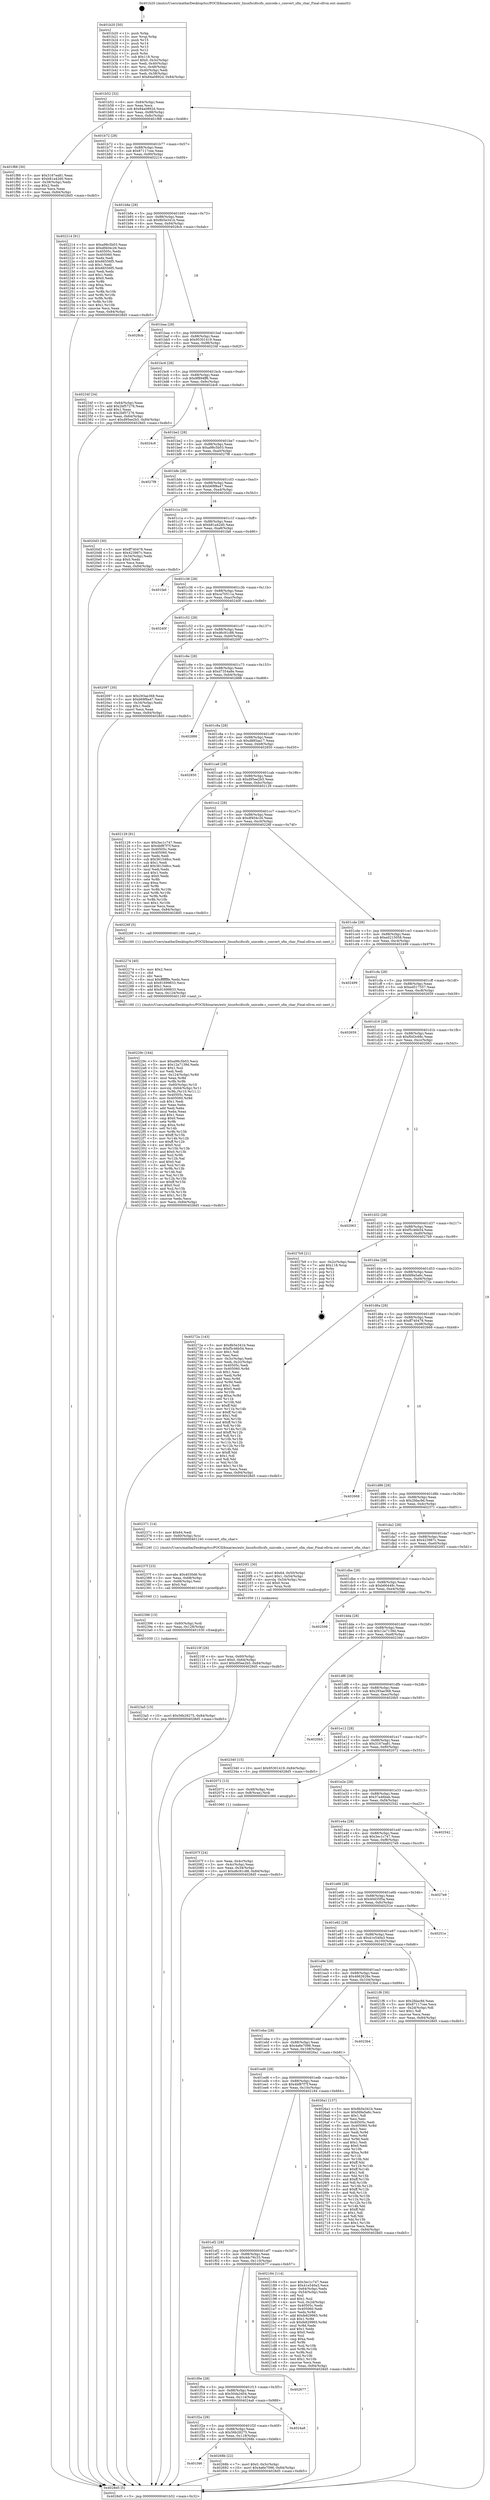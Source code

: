 digraph "0x401b20" {
  label = "0x401b20 (/mnt/c/Users/mathe/Desktop/tcc/POCII/binaries/extr_linuxfscifscifs_unicode.c_convert_sfm_char_Final-ollvm.out::main(0))"
  labelloc = "t"
  node[shape=record]

  Entry [label="",width=0.3,height=0.3,shape=circle,fillcolor=black,style=filled]
  "0x401b52" [label="{
     0x401b52 [32]\l
     | [instrs]\l
     &nbsp;&nbsp;0x401b52 \<+6\>: mov -0x84(%rbp),%eax\l
     &nbsp;&nbsp;0x401b58 \<+2\>: mov %eax,%ecx\l
     &nbsp;&nbsp;0x401b5a \<+6\>: sub $0x84a0892d,%ecx\l
     &nbsp;&nbsp;0x401b60 \<+6\>: mov %eax,-0x88(%rbp)\l
     &nbsp;&nbsp;0x401b66 \<+6\>: mov %ecx,-0x8c(%rbp)\l
     &nbsp;&nbsp;0x401b6c \<+6\>: je 0000000000401f88 \<main+0x468\>\l
  }"]
  "0x401f88" [label="{
     0x401f88 [30]\l
     | [instrs]\l
     &nbsp;&nbsp;0x401f88 \<+5\>: mov $0x3167ea81,%eax\l
     &nbsp;&nbsp;0x401f8d \<+5\>: mov $0xb81a42d0,%ecx\l
     &nbsp;&nbsp;0x401f92 \<+3\>: mov -0x38(%rbp),%edx\l
     &nbsp;&nbsp;0x401f95 \<+3\>: cmp $0x2,%edx\l
     &nbsp;&nbsp;0x401f98 \<+3\>: cmovne %ecx,%eax\l
     &nbsp;&nbsp;0x401f9b \<+6\>: mov %eax,-0x84(%rbp)\l
     &nbsp;&nbsp;0x401fa1 \<+5\>: jmp 00000000004028d5 \<main+0xdb5\>\l
  }"]
  "0x401b72" [label="{
     0x401b72 [28]\l
     | [instrs]\l
     &nbsp;&nbsp;0x401b72 \<+5\>: jmp 0000000000401b77 \<main+0x57\>\l
     &nbsp;&nbsp;0x401b77 \<+6\>: mov -0x88(%rbp),%eax\l
     &nbsp;&nbsp;0x401b7d \<+5\>: sub $0x87117cee,%eax\l
     &nbsp;&nbsp;0x401b82 \<+6\>: mov %eax,-0x90(%rbp)\l
     &nbsp;&nbsp;0x401b88 \<+6\>: je 0000000000402214 \<main+0x6f4\>\l
  }"]
  "0x4028d5" [label="{
     0x4028d5 [5]\l
     | [instrs]\l
     &nbsp;&nbsp;0x4028d5 \<+5\>: jmp 0000000000401b52 \<main+0x32\>\l
  }"]
  "0x401b20" [label="{
     0x401b20 [50]\l
     | [instrs]\l
     &nbsp;&nbsp;0x401b20 \<+1\>: push %rbp\l
     &nbsp;&nbsp;0x401b21 \<+3\>: mov %rsp,%rbp\l
     &nbsp;&nbsp;0x401b24 \<+2\>: push %r15\l
     &nbsp;&nbsp;0x401b26 \<+2\>: push %r14\l
     &nbsp;&nbsp;0x401b28 \<+2\>: push %r13\l
     &nbsp;&nbsp;0x401b2a \<+2\>: push %r12\l
     &nbsp;&nbsp;0x401b2c \<+1\>: push %rbx\l
     &nbsp;&nbsp;0x401b2d \<+7\>: sub $0x118,%rsp\l
     &nbsp;&nbsp;0x401b34 \<+7\>: movl $0x0,-0x3c(%rbp)\l
     &nbsp;&nbsp;0x401b3b \<+3\>: mov %edi,-0x40(%rbp)\l
     &nbsp;&nbsp;0x401b3e \<+4\>: mov %rsi,-0x48(%rbp)\l
     &nbsp;&nbsp;0x401b42 \<+3\>: mov -0x40(%rbp),%edi\l
     &nbsp;&nbsp;0x401b45 \<+3\>: mov %edi,-0x38(%rbp)\l
     &nbsp;&nbsp;0x401b48 \<+10\>: movl $0x84a0892d,-0x84(%rbp)\l
  }"]
  Exit [label="",width=0.3,height=0.3,shape=circle,fillcolor=black,style=filled,peripheries=2]
  "0x402214" [label="{
     0x402214 [91]\l
     | [instrs]\l
     &nbsp;&nbsp;0x402214 \<+5\>: mov $0xa98c5b03,%eax\l
     &nbsp;&nbsp;0x402219 \<+5\>: mov $0xdf404c26,%ecx\l
     &nbsp;&nbsp;0x40221e \<+7\>: mov 0x40505c,%edx\l
     &nbsp;&nbsp;0x402225 \<+7\>: mov 0x405060,%esi\l
     &nbsp;&nbsp;0x40222c \<+2\>: mov %edx,%edi\l
     &nbsp;&nbsp;0x40222e \<+6\>: add $0x66556f5,%edi\l
     &nbsp;&nbsp;0x402234 \<+3\>: sub $0x1,%edi\l
     &nbsp;&nbsp;0x402237 \<+6\>: sub $0x66556f5,%edi\l
     &nbsp;&nbsp;0x40223d \<+3\>: imul %edi,%edx\l
     &nbsp;&nbsp;0x402240 \<+3\>: and $0x1,%edx\l
     &nbsp;&nbsp;0x402243 \<+3\>: cmp $0x0,%edx\l
     &nbsp;&nbsp;0x402246 \<+4\>: sete %r8b\l
     &nbsp;&nbsp;0x40224a \<+3\>: cmp $0xa,%esi\l
     &nbsp;&nbsp;0x40224d \<+4\>: setl %r9b\l
     &nbsp;&nbsp;0x402251 \<+3\>: mov %r8b,%r10b\l
     &nbsp;&nbsp;0x402254 \<+3\>: and %r9b,%r10b\l
     &nbsp;&nbsp;0x402257 \<+3\>: xor %r9b,%r8b\l
     &nbsp;&nbsp;0x40225a \<+3\>: or %r8b,%r10b\l
     &nbsp;&nbsp;0x40225d \<+4\>: test $0x1,%r10b\l
     &nbsp;&nbsp;0x402261 \<+3\>: cmovne %ecx,%eax\l
     &nbsp;&nbsp;0x402264 \<+6\>: mov %eax,-0x84(%rbp)\l
     &nbsp;&nbsp;0x40226a \<+5\>: jmp 00000000004028d5 \<main+0xdb5\>\l
  }"]
  "0x401b8e" [label="{
     0x401b8e [28]\l
     | [instrs]\l
     &nbsp;&nbsp;0x401b8e \<+5\>: jmp 0000000000401b93 \<main+0x73\>\l
     &nbsp;&nbsp;0x401b93 \<+6\>: mov -0x88(%rbp),%eax\l
     &nbsp;&nbsp;0x401b99 \<+5\>: sub $0x8b5e341b,%eax\l
     &nbsp;&nbsp;0x401b9e \<+6\>: mov %eax,-0x94(%rbp)\l
     &nbsp;&nbsp;0x401ba4 \<+6\>: je 00000000004028cb \<main+0xdab\>\l
  }"]
  "0x401f46" [label="{
     0x401f46\l
  }", style=dashed]
  "0x4028cb" [label="{
     0x4028cb\l
  }", style=dashed]
  "0x401baa" [label="{
     0x401baa [28]\l
     | [instrs]\l
     &nbsp;&nbsp;0x401baa \<+5\>: jmp 0000000000401baf \<main+0x8f\>\l
     &nbsp;&nbsp;0x401baf \<+6\>: mov -0x88(%rbp),%eax\l
     &nbsp;&nbsp;0x401bb5 \<+5\>: sub $0x95301419,%eax\l
     &nbsp;&nbsp;0x401bba \<+6\>: mov %eax,-0x98(%rbp)\l
     &nbsp;&nbsp;0x401bc0 \<+6\>: je 000000000040234f \<main+0x82f\>\l
  }"]
  "0x40268b" [label="{
     0x40268b [22]\l
     | [instrs]\l
     &nbsp;&nbsp;0x40268b \<+7\>: movl $0x0,-0x3c(%rbp)\l
     &nbsp;&nbsp;0x402692 \<+10\>: movl $0x4a6e7096,-0x84(%rbp)\l
     &nbsp;&nbsp;0x40269c \<+5\>: jmp 00000000004028d5 \<main+0xdb5\>\l
  }"]
  "0x40234f" [label="{
     0x40234f [34]\l
     | [instrs]\l
     &nbsp;&nbsp;0x40234f \<+3\>: mov -0x64(%rbp),%eax\l
     &nbsp;&nbsp;0x402352 \<+5\>: add $0x2bf57276,%eax\l
     &nbsp;&nbsp;0x402357 \<+3\>: add $0x1,%eax\l
     &nbsp;&nbsp;0x40235a \<+5\>: sub $0x2bf57276,%eax\l
     &nbsp;&nbsp;0x40235f \<+3\>: mov %eax,-0x64(%rbp)\l
     &nbsp;&nbsp;0x402362 \<+10\>: movl $0xd95ee2b5,-0x84(%rbp)\l
     &nbsp;&nbsp;0x40236c \<+5\>: jmp 00000000004028d5 \<main+0xdb5\>\l
  }"]
  "0x401bc6" [label="{
     0x401bc6 [28]\l
     | [instrs]\l
     &nbsp;&nbsp;0x401bc6 \<+5\>: jmp 0000000000401bcb \<main+0xab\>\l
     &nbsp;&nbsp;0x401bcb \<+6\>: mov -0x88(%rbp),%eax\l
     &nbsp;&nbsp;0x401bd1 \<+5\>: sub $0x9f894ff6,%eax\l
     &nbsp;&nbsp;0x401bd6 \<+6\>: mov %eax,-0x9c(%rbp)\l
     &nbsp;&nbsp;0x401bdc \<+6\>: je 00000000004024c6 \<main+0x9a6\>\l
  }"]
  "0x401f2a" [label="{
     0x401f2a [28]\l
     | [instrs]\l
     &nbsp;&nbsp;0x401f2a \<+5\>: jmp 0000000000401f2f \<main+0x40f\>\l
     &nbsp;&nbsp;0x401f2f \<+6\>: mov -0x88(%rbp),%eax\l
     &nbsp;&nbsp;0x401f35 \<+5\>: sub $0x56b28275,%eax\l
     &nbsp;&nbsp;0x401f3a \<+6\>: mov %eax,-0x118(%rbp)\l
     &nbsp;&nbsp;0x401f40 \<+6\>: je 000000000040268b \<main+0xb6b\>\l
  }"]
  "0x4024c6" [label="{
     0x4024c6\l
  }", style=dashed]
  "0x401be2" [label="{
     0x401be2 [28]\l
     | [instrs]\l
     &nbsp;&nbsp;0x401be2 \<+5\>: jmp 0000000000401be7 \<main+0xc7\>\l
     &nbsp;&nbsp;0x401be7 \<+6\>: mov -0x88(%rbp),%eax\l
     &nbsp;&nbsp;0x401bed \<+5\>: sub $0xa98c5b03,%eax\l
     &nbsp;&nbsp;0x401bf2 \<+6\>: mov %eax,-0xa0(%rbp)\l
     &nbsp;&nbsp;0x401bf8 \<+6\>: je 00000000004027f8 \<main+0xcd8\>\l
  }"]
  "0x4024a8" [label="{
     0x4024a8\l
  }", style=dashed]
  "0x4027f8" [label="{
     0x4027f8\l
  }", style=dashed]
  "0x401bfe" [label="{
     0x401bfe [28]\l
     | [instrs]\l
     &nbsp;&nbsp;0x401bfe \<+5\>: jmp 0000000000401c03 \<main+0xe3\>\l
     &nbsp;&nbsp;0x401c03 \<+6\>: mov -0x88(%rbp),%eax\l
     &nbsp;&nbsp;0x401c09 \<+5\>: sub $0xb69f8a47,%eax\l
     &nbsp;&nbsp;0x401c0e \<+6\>: mov %eax,-0xa4(%rbp)\l
     &nbsp;&nbsp;0x401c14 \<+6\>: je 00000000004020d3 \<main+0x5b3\>\l
  }"]
  "0x401f0e" [label="{
     0x401f0e [28]\l
     | [instrs]\l
     &nbsp;&nbsp;0x401f0e \<+5\>: jmp 0000000000401f13 \<main+0x3f3\>\l
     &nbsp;&nbsp;0x401f13 \<+6\>: mov -0x88(%rbp),%eax\l
     &nbsp;&nbsp;0x401f19 \<+5\>: sub $0x50da3404,%eax\l
     &nbsp;&nbsp;0x401f1e \<+6\>: mov %eax,-0x114(%rbp)\l
     &nbsp;&nbsp;0x401f24 \<+6\>: je 00000000004024a8 \<main+0x988\>\l
  }"]
  "0x4020d3" [label="{
     0x4020d3 [30]\l
     | [instrs]\l
     &nbsp;&nbsp;0x4020d3 \<+5\>: mov $0xff740478,%eax\l
     &nbsp;&nbsp;0x4020d8 \<+5\>: mov $0x423987c,%ecx\l
     &nbsp;&nbsp;0x4020dd \<+3\>: mov -0x34(%rbp),%edx\l
     &nbsp;&nbsp;0x4020e0 \<+3\>: cmp $0x0,%edx\l
     &nbsp;&nbsp;0x4020e3 \<+3\>: cmove %ecx,%eax\l
     &nbsp;&nbsp;0x4020e6 \<+6\>: mov %eax,-0x84(%rbp)\l
     &nbsp;&nbsp;0x4020ec \<+5\>: jmp 00000000004028d5 \<main+0xdb5\>\l
  }"]
  "0x401c1a" [label="{
     0x401c1a [28]\l
     | [instrs]\l
     &nbsp;&nbsp;0x401c1a \<+5\>: jmp 0000000000401c1f \<main+0xff\>\l
     &nbsp;&nbsp;0x401c1f \<+6\>: mov -0x88(%rbp),%eax\l
     &nbsp;&nbsp;0x401c25 \<+5\>: sub $0xb81a42d0,%eax\l
     &nbsp;&nbsp;0x401c2a \<+6\>: mov %eax,-0xa8(%rbp)\l
     &nbsp;&nbsp;0x401c30 \<+6\>: je 0000000000401fa6 \<main+0x486\>\l
  }"]
  "0x402677" [label="{
     0x402677\l
  }", style=dashed]
  "0x401fa6" [label="{
     0x401fa6\l
  }", style=dashed]
  "0x401c36" [label="{
     0x401c36 [28]\l
     | [instrs]\l
     &nbsp;&nbsp;0x401c36 \<+5\>: jmp 0000000000401c3b \<main+0x11b\>\l
     &nbsp;&nbsp;0x401c3b \<+6\>: mov -0x88(%rbp),%eax\l
     &nbsp;&nbsp;0x401c41 \<+5\>: sub $0xca70511a,%eax\l
     &nbsp;&nbsp;0x401c46 \<+6\>: mov %eax,-0xac(%rbp)\l
     &nbsp;&nbsp;0x401c4c \<+6\>: je 000000000040240f \<main+0x8ef\>\l
  }"]
  "0x4023a5" [label="{
     0x4023a5 [15]\l
     | [instrs]\l
     &nbsp;&nbsp;0x4023a5 \<+10\>: movl $0x56b28275,-0x84(%rbp)\l
     &nbsp;&nbsp;0x4023af \<+5\>: jmp 00000000004028d5 \<main+0xdb5\>\l
  }"]
  "0x40240f" [label="{
     0x40240f\l
  }", style=dashed]
  "0x401c52" [label="{
     0x401c52 [28]\l
     | [instrs]\l
     &nbsp;&nbsp;0x401c52 \<+5\>: jmp 0000000000401c57 \<main+0x137\>\l
     &nbsp;&nbsp;0x401c57 \<+6\>: mov -0x88(%rbp),%eax\l
     &nbsp;&nbsp;0x401c5d \<+5\>: sub $0xd6c91c88,%eax\l
     &nbsp;&nbsp;0x401c62 \<+6\>: mov %eax,-0xb0(%rbp)\l
     &nbsp;&nbsp;0x401c68 \<+6\>: je 0000000000402097 \<main+0x577\>\l
  }"]
  "0x402396" [label="{
     0x402396 [15]\l
     | [instrs]\l
     &nbsp;&nbsp;0x402396 \<+4\>: mov -0x60(%rbp),%rdi\l
     &nbsp;&nbsp;0x40239a \<+6\>: mov %eax,-0x128(%rbp)\l
     &nbsp;&nbsp;0x4023a0 \<+5\>: call 0000000000401030 \<free@plt\>\l
     | [calls]\l
     &nbsp;&nbsp;0x401030 \{1\} (unknown)\l
  }"]
  "0x402097" [label="{
     0x402097 [30]\l
     | [instrs]\l
     &nbsp;&nbsp;0x402097 \<+5\>: mov $0x293ae368,%eax\l
     &nbsp;&nbsp;0x40209c \<+5\>: mov $0xb69f8a47,%ecx\l
     &nbsp;&nbsp;0x4020a1 \<+3\>: mov -0x34(%rbp),%edx\l
     &nbsp;&nbsp;0x4020a4 \<+3\>: cmp $0x1,%edx\l
     &nbsp;&nbsp;0x4020a7 \<+3\>: cmovl %ecx,%eax\l
     &nbsp;&nbsp;0x4020aa \<+6\>: mov %eax,-0x84(%rbp)\l
     &nbsp;&nbsp;0x4020b0 \<+5\>: jmp 00000000004028d5 \<main+0xdb5\>\l
  }"]
  "0x401c6e" [label="{
     0x401c6e [28]\l
     | [instrs]\l
     &nbsp;&nbsp;0x401c6e \<+5\>: jmp 0000000000401c73 \<main+0x153\>\l
     &nbsp;&nbsp;0x401c73 \<+6\>: mov -0x88(%rbp),%eax\l
     &nbsp;&nbsp;0x401c79 \<+5\>: sub $0xd7354a8e,%eax\l
     &nbsp;&nbsp;0x401c7e \<+6\>: mov %eax,-0xb4(%rbp)\l
     &nbsp;&nbsp;0x401c84 \<+6\>: je 0000000000402888 \<main+0xd68\>\l
  }"]
  "0x40237f" [label="{
     0x40237f [23]\l
     | [instrs]\l
     &nbsp;&nbsp;0x40237f \<+10\>: movabs $0x4030d6,%rdi\l
     &nbsp;&nbsp;0x402389 \<+3\>: mov %eax,-0x68(%rbp)\l
     &nbsp;&nbsp;0x40238c \<+3\>: mov -0x68(%rbp),%esi\l
     &nbsp;&nbsp;0x40238f \<+2\>: mov $0x0,%al\l
     &nbsp;&nbsp;0x402391 \<+5\>: call 0000000000401040 \<printf@plt\>\l
     | [calls]\l
     &nbsp;&nbsp;0x401040 \{1\} (unknown)\l
  }"]
  "0x402888" [label="{
     0x402888\l
  }", style=dashed]
  "0x401c8a" [label="{
     0x401c8a [28]\l
     | [instrs]\l
     &nbsp;&nbsp;0x401c8a \<+5\>: jmp 0000000000401c8f \<main+0x16f\>\l
     &nbsp;&nbsp;0x401c8f \<+6\>: mov -0x88(%rbp),%eax\l
     &nbsp;&nbsp;0x401c95 \<+5\>: sub $0xd885aa17,%eax\l
     &nbsp;&nbsp;0x401c9a \<+6\>: mov %eax,-0xb8(%rbp)\l
     &nbsp;&nbsp;0x401ca0 \<+6\>: je 0000000000402850 \<main+0xd30\>\l
  }"]
  "0x40229c" [label="{
     0x40229c [164]\l
     | [instrs]\l
     &nbsp;&nbsp;0x40229c \<+5\>: mov $0xa98c5b03,%ecx\l
     &nbsp;&nbsp;0x4022a1 \<+5\>: mov $0x12a7139d,%edx\l
     &nbsp;&nbsp;0x4022a6 \<+3\>: mov $0x1,%sil\l
     &nbsp;&nbsp;0x4022a9 \<+2\>: xor %edi,%edi\l
     &nbsp;&nbsp;0x4022ab \<+7\>: mov -0x124(%rbp),%r8d\l
     &nbsp;&nbsp;0x4022b2 \<+4\>: imul %eax,%r8d\l
     &nbsp;&nbsp;0x4022b6 \<+3\>: mov %r8b,%r9b\l
     &nbsp;&nbsp;0x4022b9 \<+4\>: mov -0x60(%rbp),%r10\l
     &nbsp;&nbsp;0x4022bd \<+4\>: movslq -0x64(%rbp),%r11\l
     &nbsp;&nbsp;0x4022c1 \<+4\>: mov %r9b,(%r10,%r11,1)\l
     &nbsp;&nbsp;0x4022c5 \<+7\>: mov 0x40505c,%eax\l
     &nbsp;&nbsp;0x4022cc \<+8\>: mov 0x405060,%r8d\l
     &nbsp;&nbsp;0x4022d4 \<+3\>: sub $0x1,%edi\l
     &nbsp;&nbsp;0x4022d7 \<+2\>: mov %eax,%ebx\l
     &nbsp;&nbsp;0x4022d9 \<+2\>: add %edi,%ebx\l
     &nbsp;&nbsp;0x4022db \<+3\>: imul %ebx,%eax\l
     &nbsp;&nbsp;0x4022de \<+3\>: and $0x1,%eax\l
     &nbsp;&nbsp;0x4022e1 \<+3\>: cmp $0x0,%eax\l
     &nbsp;&nbsp;0x4022e4 \<+4\>: sete %r9b\l
     &nbsp;&nbsp;0x4022e8 \<+4\>: cmp $0xa,%r8d\l
     &nbsp;&nbsp;0x4022ec \<+4\>: setl %r14b\l
     &nbsp;&nbsp;0x4022f0 \<+3\>: mov %r9b,%r15b\l
     &nbsp;&nbsp;0x4022f3 \<+4\>: xor $0xff,%r15b\l
     &nbsp;&nbsp;0x4022f7 \<+3\>: mov %r14b,%r12b\l
     &nbsp;&nbsp;0x4022fa \<+4\>: xor $0xff,%r12b\l
     &nbsp;&nbsp;0x4022fe \<+4\>: xor $0x0,%sil\l
     &nbsp;&nbsp;0x402302 \<+3\>: mov %r15b,%r13b\l
     &nbsp;&nbsp;0x402305 \<+4\>: and $0x0,%r13b\l
     &nbsp;&nbsp;0x402309 \<+3\>: and %sil,%r9b\l
     &nbsp;&nbsp;0x40230c \<+3\>: mov %r12b,%al\l
     &nbsp;&nbsp;0x40230f \<+2\>: and $0x0,%al\l
     &nbsp;&nbsp;0x402311 \<+3\>: and %sil,%r14b\l
     &nbsp;&nbsp;0x402314 \<+3\>: or %r9b,%r13b\l
     &nbsp;&nbsp;0x402317 \<+3\>: or %r14b,%al\l
     &nbsp;&nbsp;0x40231a \<+3\>: xor %al,%r13b\l
     &nbsp;&nbsp;0x40231d \<+3\>: or %r12b,%r15b\l
     &nbsp;&nbsp;0x402320 \<+4\>: xor $0xff,%r15b\l
     &nbsp;&nbsp;0x402324 \<+4\>: or $0x0,%sil\l
     &nbsp;&nbsp;0x402328 \<+3\>: and %sil,%r15b\l
     &nbsp;&nbsp;0x40232b \<+3\>: or %r15b,%r13b\l
     &nbsp;&nbsp;0x40232e \<+4\>: test $0x1,%r13b\l
     &nbsp;&nbsp;0x402332 \<+3\>: cmovne %edx,%ecx\l
     &nbsp;&nbsp;0x402335 \<+6\>: mov %ecx,-0x84(%rbp)\l
     &nbsp;&nbsp;0x40233b \<+5\>: jmp 00000000004028d5 \<main+0xdb5\>\l
  }"]
  "0x402850" [label="{
     0x402850\l
  }", style=dashed]
  "0x401ca6" [label="{
     0x401ca6 [28]\l
     | [instrs]\l
     &nbsp;&nbsp;0x401ca6 \<+5\>: jmp 0000000000401cab \<main+0x18b\>\l
     &nbsp;&nbsp;0x401cab \<+6\>: mov -0x88(%rbp),%eax\l
     &nbsp;&nbsp;0x401cb1 \<+5\>: sub $0xd95ee2b5,%eax\l
     &nbsp;&nbsp;0x401cb6 \<+6\>: mov %eax,-0xbc(%rbp)\l
     &nbsp;&nbsp;0x401cbc \<+6\>: je 0000000000402129 \<main+0x609\>\l
  }"]
  "0x402274" [label="{
     0x402274 [40]\l
     | [instrs]\l
     &nbsp;&nbsp;0x402274 \<+5\>: mov $0x2,%ecx\l
     &nbsp;&nbsp;0x402279 \<+1\>: cltd\l
     &nbsp;&nbsp;0x40227a \<+2\>: idiv %ecx\l
     &nbsp;&nbsp;0x40227c \<+6\>: imul $0xfffffffe,%edx,%ecx\l
     &nbsp;&nbsp;0x402282 \<+6\>: sub $0x91699833,%ecx\l
     &nbsp;&nbsp;0x402288 \<+3\>: add $0x1,%ecx\l
     &nbsp;&nbsp;0x40228b \<+6\>: add $0x91699833,%ecx\l
     &nbsp;&nbsp;0x402291 \<+6\>: mov %ecx,-0x124(%rbp)\l
     &nbsp;&nbsp;0x402297 \<+5\>: call 0000000000401160 \<next_i\>\l
     | [calls]\l
     &nbsp;&nbsp;0x401160 \{1\} (/mnt/c/Users/mathe/Desktop/tcc/POCII/binaries/extr_linuxfscifscifs_unicode.c_convert_sfm_char_Final-ollvm.out::next_i)\l
  }"]
  "0x402129" [label="{
     0x402129 [91]\l
     | [instrs]\l
     &nbsp;&nbsp;0x402129 \<+5\>: mov $0x3ec1c747,%eax\l
     &nbsp;&nbsp;0x40212e \<+5\>: mov $0x4bf87f7f,%ecx\l
     &nbsp;&nbsp;0x402133 \<+7\>: mov 0x40505c,%edx\l
     &nbsp;&nbsp;0x40213a \<+7\>: mov 0x405060,%esi\l
     &nbsp;&nbsp;0x402141 \<+2\>: mov %edx,%edi\l
     &nbsp;&nbsp;0x402143 \<+6\>: sub $0x361548cc,%edi\l
     &nbsp;&nbsp;0x402149 \<+3\>: sub $0x1,%edi\l
     &nbsp;&nbsp;0x40214c \<+6\>: add $0x361548cc,%edi\l
     &nbsp;&nbsp;0x402152 \<+3\>: imul %edi,%edx\l
     &nbsp;&nbsp;0x402155 \<+3\>: and $0x1,%edx\l
     &nbsp;&nbsp;0x402158 \<+3\>: cmp $0x0,%edx\l
     &nbsp;&nbsp;0x40215b \<+4\>: sete %r8b\l
     &nbsp;&nbsp;0x40215f \<+3\>: cmp $0xa,%esi\l
     &nbsp;&nbsp;0x402162 \<+4\>: setl %r9b\l
     &nbsp;&nbsp;0x402166 \<+3\>: mov %r8b,%r10b\l
     &nbsp;&nbsp;0x402169 \<+3\>: and %r9b,%r10b\l
     &nbsp;&nbsp;0x40216c \<+3\>: xor %r9b,%r8b\l
     &nbsp;&nbsp;0x40216f \<+3\>: or %r8b,%r10b\l
     &nbsp;&nbsp;0x402172 \<+4\>: test $0x1,%r10b\l
     &nbsp;&nbsp;0x402176 \<+3\>: cmovne %ecx,%eax\l
     &nbsp;&nbsp;0x402179 \<+6\>: mov %eax,-0x84(%rbp)\l
     &nbsp;&nbsp;0x40217f \<+5\>: jmp 00000000004028d5 \<main+0xdb5\>\l
  }"]
  "0x401cc2" [label="{
     0x401cc2 [28]\l
     | [instrs]\l
     &nbsp;&nbsp;0x401cc2 \<+5\>: jmp 0000000000401cc7 \<main+0x1a7\>\l
     &nbsp;&nbsp;0x401cc7 \<+6\>: mov -0x88(%rbp),%eax\l
     &nbsp;&nbsp;0x401ccd \<+5\>: sub $0xdf404c26,%eax\l
     &nbsp;&nbsp;0x401cd2 \<+6\>: mov %eax,-0xc0(%rbp)\l
     &nbsp;&nbsp;0x401cd8 \<+6\>: je 000000000040226f \<main+0x74f\>\l
  }"]
  "0x401ef2" [label="{
     0x401ef2 [28]\l
     | [instrs]\l
     &nbsp;&nbsp;0x401ef2 \<+5\>: jmp 0000000000401ef7 \<main+0x3d7\>\l
     &nbsp;&nbsp;0x401ef7 \<+6\>: mov -0x88(%rbp),%eax\l
     &nbsp;&nbsp;0x401efd \<+5\>: sub $0x4dc76c33,%eax\l
     &nbsp;&nbsp;0x401f02 \<+6\>: mov %eax,-0x110(%rbp)\l
     &nbsp;&nbsp;0x401f08 \<+6\>: je 0000000000402677 \<main+0xb57\>\l
  }"]
  "0x40226f" [label="{
     0x40226f [5]\l
     | [instrs]\l
     &nbsp;&nbsp;0x40226f \<+5\>: call 0000000000401160 \<next_i\>\l
     | [calls]\l
     &nbsp;&nbsp;0x401160 \{1\} (/mnt/c/Users/mathe/Desktop/tcc/POCII/binaries/extr_linuxfscifscifs_unicode.c_convert_sfm_char_Final-ollvm.out::next_i)\l
  }"]
  "0x401cde" [label="{
     0x401cde [28]\l
     | [instrs]\l
     &nbsp;&nbsp;0x401cde \<+5\>: jmp 0000000000401ce3 \<main+0x1c3\>\l
     &nbsp;&nbsp;0x401ce3 \<+6\>: mov -0x88(%rbp),%eax\l
     &nbsp;&nbsp;0x401ce9 \<+5\>: sub $0xe0215058,%eax\l
     &nbsp;&nbsp;0x401cee \<+6\>: mov %eax,-0xc4(%rbp)\l
     &nbsp;&nbsp;0x401cf4 \<+6\>: je 0000000000402499 \<main+0x979\>\l
  }"]
  "0x402184" [label="{
     0x402184 [114]\l
     | [instrs]\l
     &nbsp;&nbsp;0x402184 \<+5\>: mov $0x3ec1c747,%eax\l
     &nbsp;&nbsp;0x402189 \<+5\>: mov $0x41e540a3,%ecx\l
     &nbsp;&nbsp;0x40218e \<+3\>: mov -0x64(%rbp),%edx\l
     &nbsp;&nbsp;0x402191 \<+3\>: cmp -0x54(%rbp),%edx\l
     &nbsp;&nbsp;0x402194 \<+4\>: setl %sil\l
     &nbsp;&nbsp;0x402198 \<+4\>: and $0x1,%sil\l
     &nbsp;&nbsp;0x40219c \<+4\>: mov %sil,-0x2d(%rbp)\l
     &nbsp;&nbsp;0x4021a0 \<+7\>: mov 0x40505c,%edx\l
     &nbsp;&nbsp;0x4021a7 \<+7\>: mov 0x405060,%edi\l
     &nbsp;&nbsp;0x4021ae \<+3\>: mov %edx,%r8d\l
     &nbsp;&nbsp;0x4021b1 \<+7\>: add $0xfe829965,%r8d\l
     &nbsp;&nbsp;0x4021b8 \<+4\>: sub $0x1,%r8d\l
     &nbsp;&nbsp;0x4021bc \<+7\>: sub $0xfe829965,%r8d\l
     &nbsp;&nbsp;0x4021c3 \<+4\>: imul %r8d,%edx\l
     &nbsp;&nbsp;0x4021c7 \<+3\>: and $0x1,%edx\l
     &nbsp;&nbsp;0x4021ca \<+3\>: cmp $0x0,%edx\l
     &nbsp;&nbsp;0x4021cd \<+4\>: sete %sil\l
     &nbsp;&nbsp;0x4021d1 \<+3\>: cmp $0xa,%edi\l
     &nbsp;&nbsp;0x4021d4 \<+4\>: setl %r9b\l
     &nbsp;&nbsp;0x4021d8 \<+3\>: mov %sil,%r10b\l
     &nbsp;&nbsp;0x4021db \<+3\>: and %r9b,%r10b\l
     &nbsp;&nbsp;0x4021de \<+3\>: xor %r9b,%sil\l
     &nbsp;&nbsp;0x4021e1 \<+3\>: or %sil,%r10b\l
     &nbsp;&nbsp;0x4021e4 \<+4\>: test $0x1,%r10b\l
     &nbsp;&nbsp;0x4021e8 \<+3\>: cmovne %ecx,%eax\l
     &nbsp;&nbsp;0x4021eb \<+6\>: mov %eax,-0x84(%rbp)\l
     &nbsp;&nbsp;0x4021f1 \<+5\>: jmp 00000000004028d5 \<main+0xdb5\>\l
  }"]
  "0x402499" [label="{
     0x402499\l
  }", style=dashed]
  "0x401cfa" [label="{
     0x401cfa [28]\l
     | [instrs]\l
     &nbsp;&nbsp;0x401cfa \<+5\>: jmp 0000000000401cff \<main+0x1df\>\l
     &nbsp;&nbsp;0x401cff \<+6\>: mov -0x88(%rbp),%eax\l
     &nbsp;&nbsp;0x401d05 \<+5\>: sub $0xed517557,%eax\l
     &nbsp;&nbsp;0x401d0a \<+6\>: mov %eax,-0xc8(%rbp)\l
     &nbsp;&nbsp;0x401d10 \<+6\>: je 0000000000402659 \<main+0xb39\>\l
  }"]
  "0x401ed6" [label="{
     0x401ed6 [28]\l
     | [instrs]\l
     &nbsp;&nbsp;0x401ed6 \<+5\>: jmp 0000000000401edb \<main+0x3bb\>\l
     &nbsp;&nbsp;0x401edb \<+6\>: mov -0x88(%rbp),%eax\l
     &nbsp;&nbsp;0x401ee1 \<+5\>: sub $0x4bf87f7f,%eax\l
     &nbsp;&nbsp;0x401ee6 \<+6\>: mov %eax,-0x10c(%rbp)\l
     &nbsp;&nbsp;0x401eec \<+6\>: je 0000000000402184 \<main+0x664\>\l
  }"]
  "0x402659" [label="{
     0x402659\l
  }", style=dashed]
  "0x401d16" [label="{
     0x401d16 [28]\l
     | [instrs]\l
     &nbsp;&nbsp;0x401d16 \<+5\>: jmp 0000000000401d1b \<main+0x1fb\>\l
     &nbsp;&nbsp;0x401d1b \<+6\>: mov -0x88(%rbp),%eax\l
     &nbsp;&nbsp;0x401d21 \<+5\>: sub $0xf0d3c68c,%eax\l
     &nbsp;&nbsp;0x401d26 \<+6\>: mov %eax,-0xcc(%rbp)\l
     &nbsp;&nbsp;0x401d2c \<+6\>: je 0000000000402063 \<main+0x543\>\l
  }"]
  "0x4026a1" [label="{
     0x4026a1 [137]\l
     | [instrs]\l
     &nbsp;&nbsp;0x4026a1 \<+5\>: mov $0x8b5e341b,%eax\l
     &nbsp;&nbsp;0x4026a6 \<+5\>: mov $0xfd9a5a6c,%ecx\l
     &nbsp;&nbsp;0x4026ab \<+2\>: mov $0x1,%dl\l
     &nbsp;&nbsp;0x4026ad \<+2\>: xor %esi,%esi\l
     &nbsp;&nbsp;0x4026af \<+7\>: mov 0x40505c,%edi\l
     &nbsp;&nbsp;0x4026b6 \<+8\>: mov 0x405060,%r8d\l
     &nbsp;&nbsp;0x4026be \<+3\>: sub $0x1,%esi\l
     &nbsp;&nbsp;0x4026c1 \<+3\>: mov %edi,%r9d\l
     &nbsp;&nbsp;0x4026c4 \<+3\>: add %esi,%r9d\l
     &nbsp;&nbsp;0x4026c7 \<+4\>: imul %r9d,%edi\l
     &nbsp;&nbsp;0x4026cb \<+3\>: and $0x1,%edi\l
     &nbsp;&nbsp;0x4026ce \<+3\>: cmp $0x0,%edi\l
     &nbsp;&nbsp;0x4026d1 \<+4\>: sete %r10b\l
     &nbsp;&nbsp;0x4026d5 \<+4\>: cmp $0xa,%r8d\l
     &nbsp;&nbsp;0x4026d9 \<+4\>: setl %r11b\l
     &nbsp;&nbsp;0x4026dd \<+3\>: mov %r10b,%bl\l
     &nbsp;&nbsp;0x4026e0 \<+3\>: xor $0xff,%bl\l
     &nbsp;&nbsp;0x4026e3 \<+3\>: mov %r11b,%r14b\l
     &nbsp;&nbsp;0x4026e6 \<+4\>: xor $0xff,%r14b\l
     &nbsp;&nbsp;0x4026ea \<+3\>: xor $0x1,%dl\l
     &nbsp;&nbsp;0x4026ed \<+3\>: mov %bl,%r15b\l
     &nbsp;&nbsp;0x4026f0 \<+4\>: and $0xff,%r15b\l
     &nbsp;&nbsp;0x4026f4 \<+3\>: and %dl,%r10b\l
     &nbsp;&nbsp;0x4026f7 \<+3\>: mov %r14b,%r12b\l
     &nbsp;&nbsp;0x4026fa \<+4\>: and $0xff,%r12b\l
     &nbsp;&nbsp;0x4026fe \<+3\>: and %dl,%r11b\l
     &nbsp;&nbsp;0x402701 \<+3\>: or %r10b,%r15b\l
     &nbsp;&nbsp;0x402704 \<+3\>: or %r11b,%r12b\l
     &nbsp;&nbsp;0x402707 \<+3\>: xor %r12b,%r15b\l
     &nbsp;&nbsp;0x40270a \<+3\>: or %r14b,%bl\l
     &nbsp;&nbsp;0x40270d \<+3\>: xor $0xff,%bl\l
     &nbsp;&nbsp;0x402710 \<+3\>: or $0x1,%dl\l
     &nbsp;&nbsp;0x402713 \<+2\>: and %dl,%bl\l
     &nbsp;&nbsp;0x402715 \<+3\>: or %bl,%r15b\l
     &nbsp;&nbsp;0x402718 \<+4\>: test $0x1,%r15b\l
     &nbsp;&nbsp;0x40271c \<+3\>: cmovne %ecx,%eax\l
     &nbsp;&nbsp;0x40271f \<+6\>: mov %eax,-0x84(%rbp)\l
     &nbsp;&nbsp;0x402725 \<+5\>: jmp 00000000004028d5 \<main+0xdb5\>\l
  }"]
  "0x402063" [label="{
     0x402063\l
  }", style=dashed]
  "0x401d32" [label="{
     0x401d32 [28]\l
     | [instrs]\l
     &nbsp;&nbsp;0x401d32 \<+5\>: jmp 0000000000401d37 \<main+0x217\>\l
     &nbsp;&nbsp;0x401d37 \<+6\>: mov -0x88(%rbp),%eax\l
     &nbsp;&nbsp;0x401d3d \<+5\>: sub $0xf5c46b54,%eax\l
     &nbsp;&nbsp;0x401d42 \<+6\>: mov %eax,-0xd0(%rbp)\l
     &nbsp;&nbsp;0x401d48 \<+6\>: je 00000000004027b9 \<main+0xc99\>\l
  }"]
  "0x401eba" [label="{
     0x401eba [28]\l
     | [instrs]\l
     &nbsp;&nbsp;0x401eba \<+5\>: jmp 0000000000401ebf \<main+0x39f\>\l
     &nbsp;&nbsp;0x401ebf \<+6\>: mov -0x88(%rbp),%eax\l
     &nbsp;&nbsp;0x401ec5 \<+5\>: sub $0x4a6e7096,%eax\l
     &nbsp;&nbsp;0x401eca \<+6\>: mov %eax,-0x108(%rbp)\l
     &nbsp;&nbsp;0x401ed0 \<+6\>: je 00000000004026a1 \<main+0xb81\>\l
  }"]
  "0x4027b9" [label="{
     0x4027b9 [21]\l
     | [instrs]\l
     &nbsp;&nbsp;0x4027b9 \<+3\>: mov -0x2c(%rbp),%eax\l
     &nbsp;&nbsp;0x4027bc \<+7\>: add $0x118,%rsp\l
     &nbsp;&nbsp;0x4027c3 \<+1\>: pop %rbx\l
     &nbsp;&nbsp;0x4027c4 \<+2\>: pop %r12\l
     &nbsp;&nbsp;0x4027c6 \<+2\>: pop %r13\l
     &nbsp;&nbsp;0x4027c8 \<+2\>: pop %r14\l
     &nbsp;&nbsp;0x4027ca \<+2\>: pop %r15\l
     &nbsp;&nbsp;0x4027cc \<+1\>: pop %rbp\l
     &nbsp;&nbsp;0x4027cd \<+1\>: ret\l
  }"]
  "0x401d4e" [label="{
     0x401d4e [28]\l
     | [instrs]\l
     &nbsp;&nbsp;0x401d4e \<+5\>: jmp 0000000000401d53 \<main+0x233\>\l
     &nbsp;&nbsp;0x401d53 \<+6\>: mov -0x88(%rbp),%eax\l
     &nbsp;&nbsp;0x401d59 \<+5\>: sub $0xfd9a5a6c,%eax\l
     &nbsp;&nbsp;0x401d5e \<+6\>: mov %eax,-0xd4(%rbp)\l
     &nbsp;&nbsp;0x401d64 \<+6\>: je 000000000040272a \<main+0xc0a\>\l
  }"]
  "0x4023b4" [label="{
     0x4023b4\l
  }", style=dashed]
  "0x40272a" [label="{
     0x40272a [143]\l
     | [instrs]\l
     &nbsp;&nbsp;0x40272a \<+5\>: mov $0x8b5e341b,%eax\l
     &nbsp;&nbsp;0x40272f \<+5\>: mov $0xf5c46b54,%ecx\l
     &nbsp;&nbsp;0x402734 \<+2\>: mov $0x1,%dl\l
     &nbsp;&nbsp;0x402736 \<+2\>: xor %esi,%esi\l
     &nbsp;&nbsp;0x402738 \<+3\>: mov -0x3c(%rbp),%edi\l
     &nbsp;&nbsp;0x40273b \<+3\>: mov %edi,-0x2c(%rbp)\l
     &nbsp;&nbsp;0x40273e \<+7\>: mov 0x40505c,%edi\l
     &nbsp;&nbsp;0x402745 \<+8\>: mov 0x405060,%r8d\l
     &nbsp;&nbsp;0x40274d \<+3\>: sub $0x1,%esi\l
     &nbsp;&nbsp;0x402750 \<+3\>: mov %edi,%r9d\l
     &nbsp;&nbsp;0x402753 \<+3\>: add %esi,%r9d\l
     &nbsp;&nbsp;0x402756 \<+4\>: imul %r9d,%edi\l
     &nbsp;&nbsp;0x40275a \<+3\>: and $0x1,%edi\l
     &nbsp;&nbsp;0x40275d \<+3\>: cmp $0x0,%edi\l
     &nbsp;&nbsp;0x402760 \<+4\>: sete %r10b\l
     &nbsp;&nbsp;0x402764 \<+4\>: cmp $0xa,%r8d\l
     &nbsp;&nbsp;0x402768 \<+4\>: setl %r11b\l
     &nbsp;&nbsp;0x40276c \<+3\>: mov %r10b,%bl\l
     &nbsp;&nbsp;0x40276f \<+3\>: xor $0xff,%bl\l
     &nbsp;&nbsp;0x402772 \<+3\>: mov %r11b,%r14b\l
     &nbsp;&nbsp;0x402775 \<+4\>: xor $0xff,%r14b\l
     &nbsp;&nbsp;0x402779 \<+3\>: xor $0x1,%dl\l
     &nbsp;&nbsp;0x40277c \<+3\>: mov %bl,%r15b\l
     &nbsp;&nbsp;0x40277f \<+4\>: and $0xff,%r15b\l
     &nbsp;&nbsp;0x402783 \<+3\>: and %dl,%r10b\l
     &nbsp;&nbsp;0x402786 \<+3\>: mov %r14b,%r12b\l
     &nbsp;&nbsp;0x402789 \<+4\>: and $0xff,%r12b\l
     &nbsp;&nbsp;0x40278d \<+3\>: and %dl,%r11b\l
     &nbsp;&nbsp;0x402790 \<+3\>: or %r10b,%r15b\l
     &nbsp;&nbsp;0x402793 \<+3\>: or %r11b,%r12b\l
     &nbsp;&nbsp;0x402796 \<+3\>: xor %r12b,%r15b\l
     &nbsp;&nbsp;0x402799 \<+3\>: or %r14b,%bl\l
     &nbsp;&nbsp;0x40279c \<+3\>: xor $0xff,%bl\l
     &nbsp;&nbsp;0x40279f \<+3\>: or $0x1,%dl\l
     &nbsp;&nbsp;0x4027a2 \<+2\>: and %dl,%bl\l
     &nbsp;&nbsp;0x4027a4 \<+3\>: or %bl,%r15b\l
     &nbsp;&nbsp;0x4027a7 \<+4\>: test $0x1,%r15b\l
     &nbsp;&nbsp;0x4027ab \<+3\>: cmovne %ecx,%eax\l
     &nbsp;&nbsp;0x4027ae \<+6\>: mov %eax,-0x84(%rbp)\l
     &nbsp;&nbsp;0x4027b4 \<+5\>: jmp 00000000004028d5 \<main+0xdb5\>\l
  }"]
  "0x401d6a" [label="{
     0x401d6a [28]\l
     | [instrs]\l
     &nbsp;&nbsp;0x401d6a \<+5\>: jmp 0000000000401d6f \<main+0x24f\>\l
     &nbsp;&nbsp;0x401d6f \<+6\>: mov -0x88(%rbp),%eax\l
     &nbsp;&nbsp;0x401d75 \<+5\>: sub $0xff740478,%eax\l
     &nbsp;&nbsp;0x401d7a \<+6\>: mov %eax,-0xd8(%rbp)\l
     &nbsp;&nbsp;0x401d80 \<+6\>: je 0000000000402668 \<main+0xb48\>\l
  }"]
  "0x401e9e" [label="{
     0x401e9e [28]\l
     | [instrs]\l
     &nbsp;&nbsp;0x401e9e \<+5\>: jmp 0000000000401ea3 \<main+0x383\>\l
     &nbsp;&nbsp;0x401ea3 \<+6\>: mov -0x88(%rbp),%eax\l
     &nbsp;&nbsp;0x401ea9 \<+5\>: sub $0x4662628e,%eax\l
     &nbsp;&nbsp;0x401eae \<+6\>: mov %eax,-0x104(%rbp)\l
     &nbsp;&nbsp;0x401eb4 \<+6\>: je 00000000004023b4 \<main+0x894\>\l
  }"]
  "0x402668" [label="{
     0x402668\l
  }", style=dashed]
  "0x401d86" [label="{
     0x401d86 [28]\l
     | [instrs]\l
     &nbsp;&nbsp;0x401d86 \<+5\>: jmp 0000000000401d8b \<main+0x26b\>\l
     &nbsp;&nbsp;0x401d8b \<+6\>: mov -0x88(%rbp),%eax\l
     &nbsp;&nbsp;0x401d91 \<+5\>: sub $0x2fdac9d,%eax\l
     &nbsp;&nbsp;0x401d96 \<+6\>: mov %eax,-0xdc(%rbp)\l
     &nbsp;&nbsp;0x401d9c \<+6\>: je 0000000000402371 \<main+0x851\>\l
  }"]
  "0x4021f6" [label="{
     0x4021f6 [30]\l
     | [instrs]\l
     &nbsp;&nbsp;0x4021f6 \<+5\>: mov $0x2fdac9d,%eax\l
     &nbsp;&nbsp;0x4021fb \<+5\>: mov $0x87117cee,%ecx\l
     &nbsp;&nbsp;0x402200 \<+3\>: mov -0x2d(%rbp),%dl\l
     &nbsp;&nbsp;0x402203 \<+3\>: test $0x1,%dl\l
     &nbsp;&nbsp;0x402206 \<+3\>: cmovne %ecx,%eax\l
     &nbsp;&nbsp;0x402209 \<+6\>: mov %eax,-0x84(%rbp)\l
     &nbsp;&nbsp;0x40220f \<+5\>: jmp 00000000004028d5 \<main+0xdb5\>\l
  }"]
  "0x402371" [label="{
     0x402371 [14]\l
     | [instrs]\l
     &nbsp;&nbsp;0x402371 \<+5\>: mov $0x64,%edi\l
     &nbsp;&nbsp;0x402376 \<+4\>: mov -0x60(%rbp),%rsi\l
     &nbsp;&nbsp;0x40237a \<+5\>: call 0000000000401240 \<convert_sfm_char\>\l
     | [calls]\l
     &nbsp;&nbsp;0x401240 \{1\} (/mnt/c/Users/mathe/Desktop/tcc/POCII/binaries/extr_linuxfscifscifs_unicode.c_convert_sfm_char_Final-ollvm.out::convert_sfm_char)\l
  }"]
  "0x401da2" [label="{
     0x401da2 [28]\l
     | [instrs]\l
     &nbsp;&nbsp;0x401da2 \<+5\>: jmp 0000000000401da7 \<main+0x287\>\l
     &nbsp;&nbsp;0x401da7 \<+6\>: mov -0x88(%rbp),%eax\l
     &nbsp;&nbsp;0x401dad \<+5\>: sub $0x423987c,%eax\l
     &nbsp;&nbsp;0x401db2 \<+6\>: mov %eax,-0xe0(%rbp)\l
     &nbsp;&nbsp;0x401db8 \<+6\>: je 00000000004020f1 \<main+0x5d1\>\l
  }"]
  "0x401e82" [label="{
     0x401e82 [28]\l
     | [instrs]\l
     &nbsp;&nbsp;0x401e82 \<+5\>: jmp 0000000000401e87 \<main+0x367\>\l
     &nbsp;&nbsp;0x401e87 \<+6\>: mov -0x88(%rbp),%eax\l
     &nbsp;&nbsp;0x401e8d \<+5\>: sub $0x41e540a3,%eax\l
     &nbsp;&nbsp;0x401e92 \<+6\>: mov %eax,-0x100(%rbp)\l
     &nbsp;&nbsp;0x401e98 \<+6\>: je 00000000004021f6 \<main+0x6d6\>\l
  }"]
  "0x4020f1" [label="{
     0x4020f1 [30]\l
     | [instrs]\l
     &nbsp;&nbsp;0x4020f1 \<+7\>: movl $0x64,-0x50(%rbp)\l
     &nbsp;&nbsp;0x4020f8 \<+7\>: movl $0x1,-0x54(%rbp)\l
     &nbsp;&nbsp;0x4020ff \<+4\>: movslq -0x54(%rbp),%rax\l
     &nbsp;&nbsp;0x402103 \<+4\>: shl $0x0,%rax\l
     &nbsp;&nbsp;0x402107 \<+3\>: mov %rax,%rdi\l
     &nbsp;&nbsp;0x40210a \<+5\>: call 0000000000401050 \<malloc@plt\>\l
     | [calls]\l
     &nbsp;&nbsp;0x401050 \{1\} (unknown)\l
  }"]
  "0x401dbe" [label="{
     0x401dbe [28]\l
     | [instrs]\l
     &nbsp;&nbsp;0x401dbe \<+5\>: jmp 0000000000401dc3 \<main+0x2a3\>\l
     &nbsp;&nbsp;0x401dc3 \<+6\>: mov -0x88(%rbp),%eax\l
     &nbsp;&nbsp;0x401dc9 \<+5\>: sub $0xb66448c,%eax\l
     &nbsp;&nbsp;0x401dce \<+6\>: mov %eax,-0xe4(%rbp)\l
     &nbsp;&nbsp;0x401dd4 \<+6\>: je 0000000000402598 \<main+0xa78\>\l
  }"]
  "0x40251e" [label="{
     0x40251e\l
  }", style=dashed]
  "0x402598" [label="{
     0x402598\l
  }", style=dashed]
  "0x401dda" [label="{
     0x401dda [28]\l
     | [instrs]\l
     &nbsp;&nbsp;0x401dda \<+5\>: jmp 0000000000401ddf \<main+0x2bf\>\l
     &nbsp;&nbsp;0x401ddf \<+6\>: mov -0x88(%rbp),%eax\l
     &nbsp;&nbsp;0x401de5 \<+5\>: sub $0x12a7139d,%eax\l
     &nbsp;&nbsp;0x401dea \<+6\>: mov %eax,-0xe8(%rbp)\l
     &nbsp;&nbsp;0x401df0 \<+6\>: je 0000000000402340 \<main+0x820\>\l
  }"]
  "0x401e66" [label="{
     0x401e66 [28]\l
     | [instrs]\l
     &nbsp;&nbsp;0x401e66 \<+5\>: jmp 0000000000401e6b \<main+0x34b\>\l
     &nbsp;&nbsp;0x401e6b \<+6\>: mov -0x88(%rbp),%eax\l
     &nbsp;&nbsp;0x401e71 \<+5\>: sub $0x40d35f5a,%eax\l
     &nbsp;&nbsp;0x401e76 \<+6\>: mov %eax,-0xfc(%rbp)\l
     &nbsp;&nbsp;0x401e7c \<+6\>: je 000000000040251e \<main+0x9fe\>\l
  }"]
  "0x402340" [label="{
     0x402340 [15]\l
     | [instrs]\l
     &nbsp;&nbsp;0x402340 \<+10\>: movl $0x95301419,-0x84(%rbp)\l
     &nbsp;&nbsp;0x40234a \<+5\>: jmp 00000000004028d5 \<main+0xdb5\>\l
  }"]
  "0x401df6" [label="{
     0x401df6 [28]\l
     | [instrs]\l
     &nbsp;&nbsp;0x401df6 \<+5\>: jmp 0000000000401dfb \<main+0x2db\>\l
     &nbsp;&nbsp;0x401dfb \<+6\>: mov -0x88(%rbp),%eax\l
     &nbsp;&nbsp;0x401e01 \<+5\>: sub $0x293ae368,%eax\l
     &nbsp;&nbsp;0x401e06 \<+6\>: mov %eax,-0xec(%rbp)\l
     &nbsp;&nbsp;0x401e0c \<+6\>: je 00000000004020b5 \<main+0x595\>\l
  }"]
  "0x4027e9" [label="{
     0x4027e9\l
  }", style=dashed]
  "0x4020b5" [label="{
     0x4020b5\l
  }", style=dashed]
  "0x401e12" [label="{
     0x401e12 [28]\l
     | [instrs]\l
     &nbsp;&nbsp;0x401e12 \<+5\>: jmp 0000000000401e17 \<main+0x2f7\>\l
     &nbsp;&nbsp;0x401e17 \<+6\>: mov -0x88(%rbp),%eax\l
     &nbsp;&nbsp;0x401e1d \<+5\>: sub $0x3167ea81,%eax\l
     &nbsp;&nbsp;0x401e22 \<+6\>: mov %eax,-0xf0(%rbp)\l
     &nbsp;&nbsp;0x401e28 \<+6\>: je 0000000000402072 \<main+0x552\>\l
  }"]
  "0x401e4a" [label="{
     0x401e4a [28]\l
     | [instrs]\l
     &nbsp;&nbsp;0x401e4a \<+5\>: jmp 0000000000401e4f \<main+0x32f\>\l
     &nbsp;&nbsp;0x401e4f \<+6\>: mov -0x88(%rbp),%eax\l
     &nbsp;&nbsp;0x401e55 \<+5\>: sub $0x3ec1c747,%eax\l
     &nbsp;&nbsp;0x401e5a \<+6\>: mov %eax,-0xf8(%rbp)\l
     &nbsp;&nbsp;0x401e60 \<+6\>: je 00000000004027e9 \<main+0xcc9\>\l
  }"]
  "0x402072" [label="{
     0x402072 [13]\l
     | [instrs]\l
     &nbsp;&nbsp;0x402072 \<+4\>: mov -0x48(%rbp),%rax\l
     &nbsp;&nbsp;0x402076 \<+4\>: mov 0x8(%rax),%rdi\l
     &nbsp;&nbsp;0x40207a \<+5\>: call 0000000000401060 \<atoi@plt\>\l
     | [calls]\l
     &nbsp;&nbsp;0x401060 \{1\} (unknown)\l
  }"]
  "0x401e2e" [label="{
     0x401e2e [28]\l
     | [instrs]\l
     &nbsp;&nbsp;0x401e2e \<+5\>: jmp 0000000000401e33 \<main+0x313\>\l
     &nbsp;&nbsp;0x401e33 \<+6\>: mov -0x88(%rbp),%eax\l
     &nbsp;&nbsp;0x401e39 \<+5\>: sub $0x37a46bab,%eax\l
     &nbsp;&nbsp;0x401e3e \<+6\>: mov %eax,-0xf4(%rbp)\l
     &nbsp;&nbsp;0x401e44 \<+6\>: je 0000000000402542 \<main+0xa22\>\l
  }"]
  "0x40207f" [label="{
     0x40207f [24]\l
     | [instrs]\l
     &nbsp;&nbsp;0x40207f \<+3\>: mov %eax,-0x4c(%rbp)\l
     &nbsp;&nbsp;0x402082 \<+3\>: mov -0x4c(%rbp),%eax\l
     &nbsp;&nbsp;0x402085 \<+3\>: mov %eax,-0x34(%rbp)\l
     &nbsp;&nbsp;0x402088 \<+10\>: movl $0xd6c91c88,-0x84(%rbp)\l
     &nbsp;&nbsp;0x402092 \<+5\>: jmp 00000000004028d5 \<main+0xdb5\>\l
  }"]
  "0x40210f" [label="{
     0x40210f [26]\l
     | [instrs]\l
     &nbsp;&nbsp;0x40210f \<+4\>: mov %rax,-0x60(%rbp)\l
     &nbsp;&nbsp;0x402113 \<+7\>: movl $0x0,-0x64(%rbp)\l
     &nbsp;&nbsp;0x40211a \<+10\>: movl $0xd95ee2b5,-0x84(%rbp)\l
     &nbsp;&nbsp;0x402124 \<+5\>: jmp 00000000004028d5 \<main+0xdb5\>\l
  }"]
  "0x402542" [label="{
     0x402542\l
  }", style=dashed]
  Entry -> "0x401b20" [label=" 1"]
  "0x401b52" -> "0x401f88" [label=" 1"]
  "0x401b52" -> "0x401b72" [label=" 19"]
  "0x401f88" -> "0x4028d5" [label=" 1"]
  "0x401b20" -> "0x401b52" [label=" 1"]
  "0x4028d5" -> "0x401b52" [label=" 19"]
  "0x4027b9" -> Exit [label=" 1"]
  "0x401b72" -> "0x402214" [label=" 1"]
  "0x401b72" -> "0x401b8e" [label=" 18"]
  "0x40272a" -> "0x4028d5" [label=" 1"]
  "0x401b8e" -> "0x4028cb" [label=" 0"]
  "0x401b8e" -> "0x401baa" [label=" 18"]
  "0x4026a1" -> "0x4028d5" [label=" 1"]
  "0x401baa" -> "0x40234f" [label=" 1"]
  "0x401baa" -> "0x401bc6" [label=" 17"]
  "0x40268b" -> "0x4028d5" [label=" 1"]
  "0x401bc6" -> "0x4024c6" [label=" 0"]
  "0x401bc6" -> "0x401be2" [label=" 17"]
  "0x401f2a" -> "0x40268b" [label=" 1"]
  "0x401be2" -> "0x4027f8" [label=" 0"]
  "0x401be2" -> "0x401bfe" [label=" 17"]
  "0x401f2a" -> "0x401f46" [label=" 0"]
  "0x401bfe" -> "0x4020d3" [label=" 1"]
  "0x401bfe" -> "0x401c1a" [label=" 16"]
  "0x401f0e" -> "0x4024a8" [label=" 0"]
  "0x401c1a" -> "0x401fa6" [label=" 0"]
  "0x401c1a" -> "0x401c36" [label=" 16"]
  "0x401f0e" -> "0x401f2a" [label=" 1"]
  "0x401c36" -> "0x40240f" [label=" 0"]
  "0x401c36" -> "0x401c52" [label=" 16"]
  "0x401ef2" -> "0x402677" [label=" 0"]
  "0x401c52" -> "0x402097" [label=" 1"]
  "0x401c52" -> "0x401c6e" [label=" 15"]
  "0x401ef2" -> "0x401f0e" [label=" 1"]
  "0x401c6e" -> "0x402888" [label=" 0"]
  "0x401c6e" -> "0x401c8a" [label=" 15"]
  "0x4023a5" -> "0x4028d5" [label=" 1"]
  "0x401c8a" -> "0x402850" [label=" 0"]
  "0x401c8a" -> "0x401ca6" [label=" 15"]
  "0x402396" -> "0x4023a5" [label=" 1"]
  "0x401ca6" -> "0x402129" [label=" 2"]
  "0x401ca6" -> "0x401cc2" [label=" 13"]
  "0x40237f" -> "0x402396" [label=" 1"]
  "0x401cc2" -> "0x40226f" [label=" 1"]
  "0x401cc2" -> "0x401cde" [label=" 12"]
  "0x402371" -> "0x40237f" [label=" 1"]
  "0x401cde" -> "0x402499" [label=" 0"]
  "0x401cde" -> "0x401cfa" [label=" 12"]
  "0x40234f" -> "0x4028d5" [label=" 1"]
  "0x401cfa" -> "0x402659" [label=" 0"]
  "0x401cfa" -> "0x401d16" [label=" 12"]
  "0x40229c" -> "0x4028d5" [label=" 1"]
  "0x401d16" -> "0x402063" [label=" 0"]
  "0x401d16" -> "0x401d32" [label=" 12"]
  "0x402274" -> "0x40229c" [label=" 1"]
  "0x401d32" -> "0x4027b9" [label=" 1"]
  "0x401d32" -> "0x401d4e" [label=" 11"]
  "0x402214" -> "0x4028d5" [label=" 1"]
  "0x401d4e" -> "0x40272a" [label=" 1"]
  "0x401d4e" -> "0x401d6a" [label=" 10"]
  "0x4021f6" -> "0x4028d5" [label=" 2"]
  "0x401d6a" -> "0x402668" [label=" 0"]
  "0x401d6a" -> "0x401d86" [label=" 10"]
  "0x401ed6" -> "0x401ef2" [label=" 1"]
  "0x401d86" -> "0x402371" [label=" 1"]
  "0x401d86" -> "0x401da2" [label=" 9"]
  "0x401ed6" -> "0x402184" [label=" 2"]
  "0x401da2" -> "0x4020f1" [label=" 1"]
  "0x401da2" -> "0x401dbe" [label=" 8"]
  "0x401eba" -> "0x401ed6" [label=" 3"]
  "0x401dbe" -> "0x402598" [label=" 0"]
  "0x401dbe" -> "0x401dda" [label=" 8"]
  "0x401eba" -> "0x4026a1" [label=" 1"]
  "0x401dda" -> "0x402340" [label=" 1"]
  "0x401dda" -> "0x401df6" [label=" 7"]
  "0x401e9e" -> "0x401eba" [label=" 4"]
  "0x401df6" -> "0x4020b5" [label=" 0"]
  "0x401df6" -> "0x401e12" [label=" 7"]
  "0x401e9e" -> "0x4023b4" [label=" 0"]
  "0x401e12" -> "0x402072" [label=" 1"]
  "0x401e12" -> "0x401e2e" [label=" 6"]
  "0x402072" -> "0x40207f" [label=" 1"]
  "0x40207f" -> "0x4028d5" [label=" 1"]
  "0x402097" -> "0x4028d5" [label=" 1"]
  "0x4020d3" -> "0x4028d5" [label=" 1"]
  "0x4020f1" -> "0x40210f" [label=" 1"]
  "0x40210f" -> "0x4028d5" [label=" 1"]
  "0x402129" -> "0x4028d5" [label=" 2"]
  "0x401e82" -> "0x401e9e" [label=" 4"]
  "0x401e2e" -> "0x402542" [label=" 0"]
  "0x401e2e" -> "0x401e4a" [label=" 6"]
  "0x402184" -> "0x4028d5" [label=" 2"]
  "0x401e4a" -> "0x4027e9" [label=" 0"]
  "0x401e4a" -> "0x401e66" [label=" 6"]
  "0x40226f" -> "0x402274" [label=" 1"]
  "0x401e66" -> "0x40251e" [label=" 0"]
  "0x401e66" -> "0x401e82" [label=" 6"]
  "0x402340" -> "0x4028d5" [label=" 1"]
  "0x401e82" -> "0x4021f6" [label=" 2"]
}
